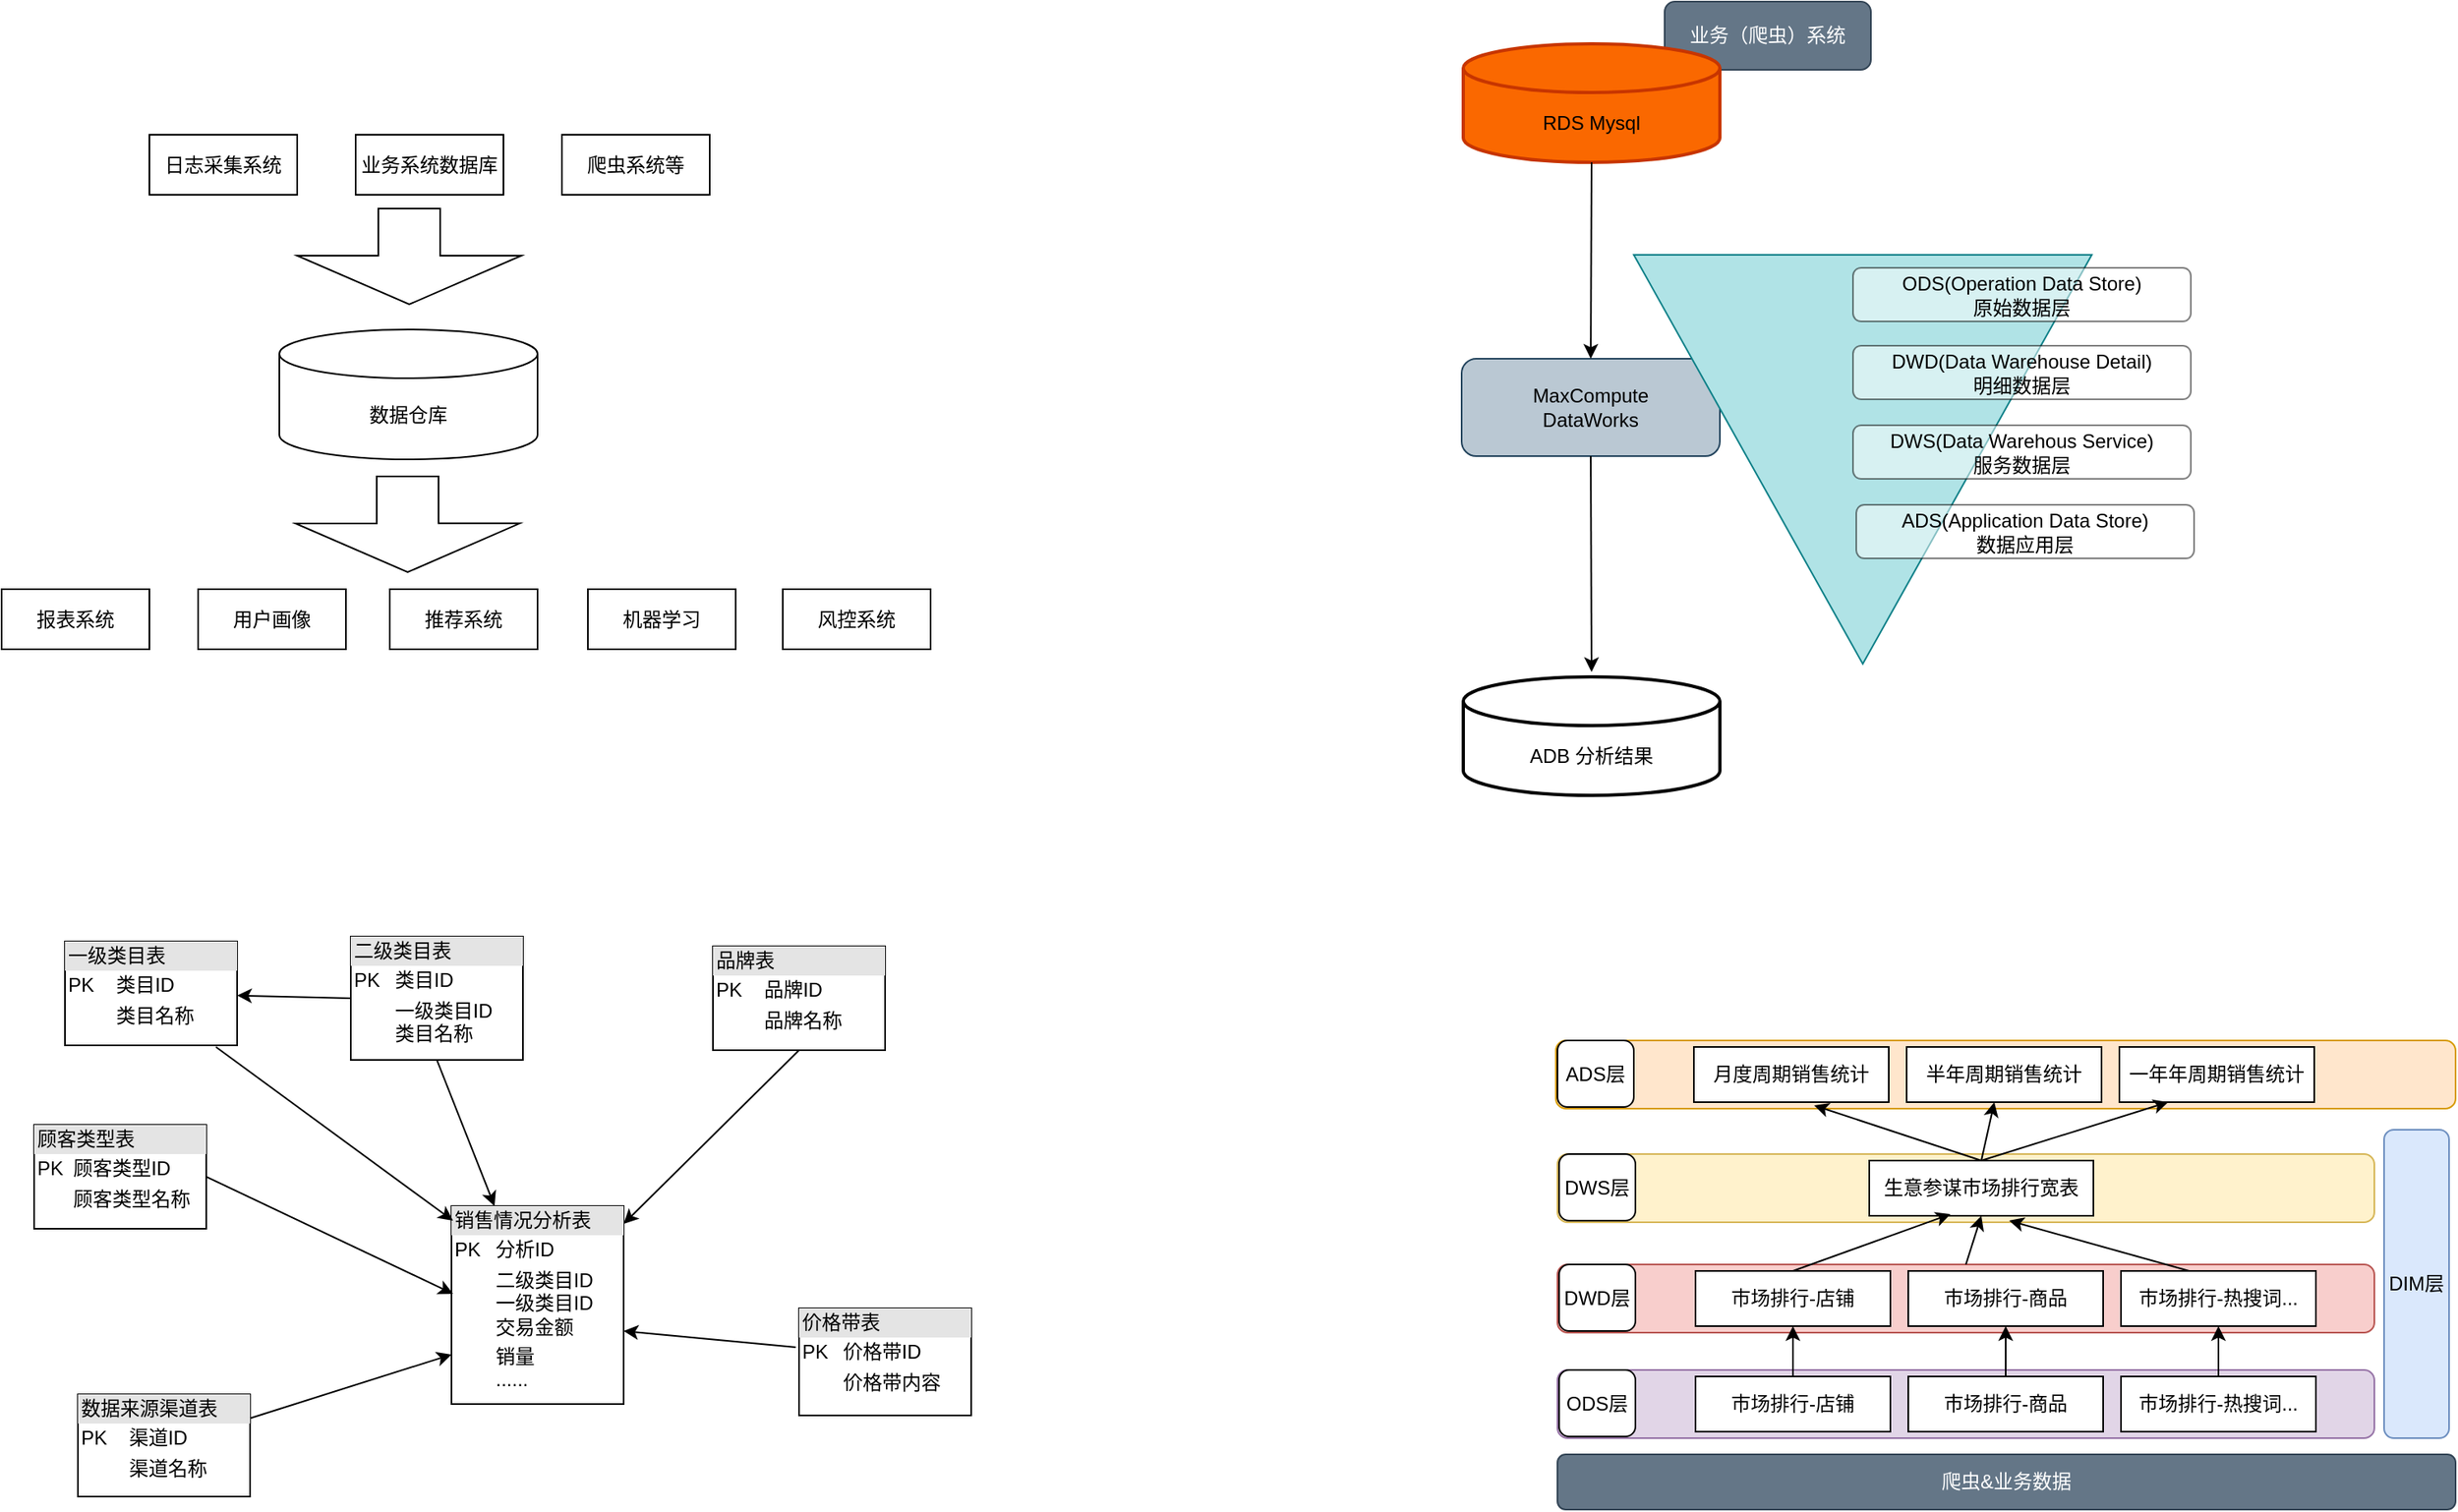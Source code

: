 <mxfile version="21.6.2" type="github">
  <diagram name="第 1 页" id="Camr7XsZ0Y0K7MddpfSk">
    <mxGraphModel dx="1434" dy="756" grid="0" gridSize="10" guides="1" tooltips="1" connect="1" arrows="1" fold="1" page="1" pageScale="1" pageWidth="1920" pageHeight="1200" math="0" shadow="0">
      <root>
        <mxCell id="0" />
        <mxCell id="1" parent="0" />
        <mxCell id="yPJUKPhEiXUpKDeNURGP-23" value="" style="rounded=1;whiteSpace=wrap;html=1;fillColor=#ffe6cc;strokeColor=#d79b00;" parent="1" vertex="1">
          <mxGeometry x="1076" y="718" width="554" height="42" as="geometry" />
        </mxCell>
        <mxCell id="FXYnp829lOooSJC_CmGT-1" value="业务系统数据库" style="rounded=0;whiteSpace=wrap;html=1;" parent="1" vertex="1">
          <mxGeometry x="337" y="160" width="91" height="37" as="geometry" />
        </mxCell>
        <mxCell id="FXYnp829lOooSJC_CmGT-2" value="日志采集系统" style="rounded=0;whiteSpace=wrap;html=1;" parent="1" vertex="1">
          <mxGeometry x="210" y="160" width="91" height="37" as="geometry" />
        </mxCell>
        <mxCell id="FXYnp829lOooSJC_CmGT-3" value="爬虫系统等" style="rounded=0;whiteSpace=wrap;html=1;" parent="1" vertex="1">
          <mxGeometry x="464" y="160" width="91" height="37" as="geometry" />
        </mxCell>
        <mxCell id="FXYnp829lOooSJC_CmGT-5" value="" style="shape=flexArrow;endArrow=classic;html=1;rounded=0;endWidth=99.048;endSize=9.686;width=38.095;" parent="1" edge="1">
          <mxGeometry width="50" height="50" relative="1" as="geometry">
            <mxPoint x="370" y="205" as="sourcePoint" />
            <mxPoint x="370" y="265" as="targetPoint" />
          </mxGeometry>
        </mxCell>
        <mxCell id="FXYnp829lOooSJC_CmGT-6" value="数据仓库" style="shape=cylinder3;whiteSpace=wrap;html=1;boundedLbl=1;backgroundOutline=1;size=15;" parent="1" vertex="1">
          <mxGeometry x="290" y="280" width="159" height="80" as="geometry" />
        </mxCell>
        <mxCell id="FXYnp829lOooSJC_CmGT-7" value="" style="shape=flexArrow;endArrow=classic;html=1;rounded=0;endWidth=99.048;endSize=9.686;width=38.095;" parent="1" edge="1">
          <mxGeometry width="50" height="50" relative="1" as="geometry">
            <mxPoint x="369" y="370" as="sourcePoint" />
            <mxPoint x="369.02" y="430" as="targetPoint" />
          </mxGeometry>
        </mxCell>
        <mxCell id="FXYnp829lOooSJC_CmGT-8" value="报表系统" style="rounded=0;whiteSpace=wrap;html=1;" parent="1" vertex="1">
          <mxGeometry x="119" y="440" width="91" height="37" as="geometry" />
        </mxCell>
        <mxCell id="FXYnp829lOooSJC_CmGT-9" value="用户画像" style="rounded=0;whiteSpace=wrap;html=1;" parent="1" vertex="1">
          <mxGeometry x="240" y="440" width="91" height="37" as="geometry" />
        </mxCell>
        <mxCell id="FXYnp829lOooSJC_CmGT-10" value="推荐系统" style="rounded=0;whiteSpace=wrap;html=1;" parent="1" vertex="1">
          <mxGeometry x="358" y="440" width="91" height="37" as="geometry" />
        </mxCell>
        <mxCell id="FXYnp829lOooSJC_CmGT-11" value="机器学习" style="rounded=0;whiteSpace=wrap;html=1;" parent="1" vertex="1">
          <mxGeometry x="480" y="440" width="91" height="37" as="geometry" />
        </mxCell>
        <mxCell id="FXYnp829lOooSJC_CmGT-12" value="风控系统" style="rounded=0;whiteSpace=wrap;html=1;" parent="1" vertex="1">
          <mxGeometry x="600" y="440" width="91" height="37" as="geometry" />
        </mxCell>
        <mxCell id="FXYnp829lOooSJC_CmGT-14" value="ADB 分析结果" style="shape=cylinder3;whiteSpace=wrap;html=1;boundedLbl=1;backgroundOutline=1;size=15;strokeWidth=2;" parent="1" vertex="1">
          <mxGeometry x="1019" y="494" width="158" height="73" as="geometry" />
        </mxCell>
        <mxCell id="FXYnp829lOooSJC_CmGT-15" value="MaxCompute&lt;br&gt;DataWorks" style="rounded=1;whiteSpace=wrap;html=1;fillColor=#bac8d3;strokeColor=#23445d;" parent="1" vertex="1">
          <mxGeometry x="1018" y="298" width="159" height="60" as="geometry" />
        </mxCell>
        <mxCell id="FXYnp829lOooSJC_CmGT-16" value="" style="triangle;whiteSpace=wrap;html=1;direction=south;fillColor=#b0e3e6;strokeColor=#0e8088;" parent="1" vertex="1">
          <mxGeometry x="1124" y="234" width="282" height="252" as="geometry" />
        </mxCell>
        <mxCell id="FXYnp829lOooSJC_CmGT-17" value="业务（爬虫）系统" style="rounded=1;whiteSpace=wrap;html=1;fillColor=#647687;fontColor=#ffffff;strokeColor=#314354;" parent="1" vertex="1">
          <mxGeometry x="1143" y="78" width="127" height="42" as="geometry" />
        </mxCell>
        <mxCell id="FXYnp829lOooSJC_CmGT-13" value="RDS Mysql" style="shape=cylinder3;whiteSpace=wrap;html=1;boundedLbl=1;backgroundOutline=1;size=15;fillColor=#fa6800;fontColor=#000000;strokeColor=#C73500;strokeWidth=2;" parent="1" vertex="1">
          <mxGeometry x="1019" y="104" width="158" height="73" as="geometry" />
        </mxCell>
        <mxCell id="FXYnp829lOooSJC_CmGT-18" value="ODS(Operation Data Store)&lt;br&gt;原始数据层" style="rounded=1;whiteSpace=wrap;html=1;opacity=50;" parent="1" vertex="1">
          <mxGeometry x="1259" y="242" width="208" height="33" as="geometry" />
        </mxCell>
        <mxCell id="FXYnp829lOooSJC_CmGT-19" value="DWD(Data Warehouse Detail)&lt;br&gt;明细数据层" style="rounded=1;whiteSpace=wrap;html=1;opacity=50;" parent="1" vertex="1">
          <mxGeometry x="1259" y="290" width="208" height="33" as="geometry" />
        </mxCell>
        <mxCell id="FXYnp829lOooSJC_CmGT-20" value="DWS(Data Warehous Service)&lt;br&gt;服务数据层" style="rounded=1;whiteSpace=wrap;html=1;opacity=50;" parent="1" vertex="1">
          <mxGeometry x="1259" y="339" width="208" height="33" as="geometry" />
        </mxCell>
        <mxCell id="FXYnp829lOooSJC_CmGT-21" value="ADS(Application Data Store)&lt;br&gt;数据应用层" style="rounded=1;whiteSpace=wrap;html=1;opacity=50;" parent="1" vertex="1">
          <mxGeometry x="1261" y="388" width="208" height="33" as="geometry" />
        </mxCell>
        <mxCell id="FXYnp829lOooSJC_CmGT-22" value="" style="endArrow=classic;html=1;rounded=0;exitX=0.5;exitY=1;exitDx=0;exitDy=0;exitPerimeter=0;entryX=0.5;entryY=0;entryDx=0;entryDy=0;" parent="1" source="FXYnp829lOooSJC_CmGT-13" target="FXYnp829lOooSJC_CmGT-15" edge="1">
          <mxGeometry width="50" height="50" relative="1" as="geometry">
            <mxPoint x="1036" y="414" as="sourcePoint" />
            <mxPoint x="1086" y="364" as="targetPoint" />
          </mxGeometry>
        </mxCell>
        <mxCell id="FXYnp829lOooSJC_CmGT-23" value="" style="endArrow=classic;html=1;rounded=0;exitX=0.5;exitY=1;exitDx=0;exitDy=0;" parent="1" source="FXYnp829lOooSJC_CmGT-15" edge="1">
          <mxGeometry width="50" height="50" relative="1" as="geometry">
            <mxPoint x="1108" y="187" as="sourcePoint" />
            <mxPoint x="1098" y="491" as="targetPoint" />
          </mxGeometry>
        </mxCell>
        <mxCell id="yPJUKPhEiXUpKDeNURGP-5" value="&lt;div style=&quot;box-sizing:border-box;width:100%;background:#e4e4e4;padding:2px;&quot;&gt;销售情况分析表&lt;/div&gt;&lt;table style=&quot;width:100%;font-size:1em;&quot; cellpadding=&quot;2&quot; cellspacing=&quot;0&quot;&gt;&lt;tbody&gt;&lt;tr&gt;&lt;td&gt;PK&lt;/td&gt;&lt;td&gt;分析ID&lt;/td&gt;&lt;/tr&gt;&lt;tr&gt;&lt;td&gt;&lt;br&gt;&lt;/td&gt;&lt;td&gt;二级类目ID&lt;br&gt;一级类目ID&lt;br&gt;交易金额&lt;/td&gt;&lt;/tr&gt;&lt;tr&gt;&lt;td&gt;&lt;/td&gt;&lt;td&gt;销量&lt;br&gt;......&lt;/td&gt;&lt;/tr&gt;&lt;/tbody&gt;&lt;/table&gt;" style="verticalAlign=top;align=left;overflow=fill;html=1;whiteSpace=wrap;" parent="1" vertex="1">
          <mxGeometry x="396" y="820" width="106" height="122" as="geometry" />
        </mxCell>
        <mxCell id="yPJUKPhEiXUpKDeNURGP-6" value="&lt;div style=&quot;box-sizing:border-box;width:100%;background:#e4e4e4;padding:2px;&quot;&gt;顾客类型表&lt;/div&gt;&lt;table style=&quot;width:100%;font-size:1em;&quot; cellpadding=&quot;2&quot; cellspacing=&quot;0&quot;&gt;&lt;tbody&gt;&lt;tr&gt;&lt;td&gt;PK&lt;/td&gt;&lt;td&gt;顾客类型ID&lt;/td&gt;&lt;/tr&gt;&lt;tr&gt;&lt;td&gt;&lt;br&gt;&lt;/td&gt;&lt;td&gt;顾客类型名称&lt;/td&gt;&lt;/tr&gt;&lt;tr&gt;&lt;td&gt;&lt;/td&gt;&lt;td&gt;&lt;br&gt;&lt;/td&gt;&lt;/tr&gt;&lt;/tbody&gt;&lt;/table&gt;" style="verticalAlign=top;align=left;overflow=fill;html=1;whiteSpace=wrap;" parent="1" vertex="1">
          <mxGeometry x="139" y="770" width="106" height="64" as="geometry" />
        </mxCell>
        <mxCell id="yPJUKPhEiXUpKDeNURGP-7" value="&lt;div style=&quot;box-sizing:border-box;width:100%;background:#e4e4e4;padding:2px;&quot;&gt;二级类目表&lt;/div&gt;&lt;table style=&quot;width:100%;font-size:1em;&quot; cellpadding=&quot;2&quot; cellspacing=&quot;0&quot;&gt;&lt;tbody&gt;&lt;tr&gt;&lt;td&gt;PK&lt;/td&gt;&lt;td&gt;类目ID&lt;/td&gt;&lt;/tr&gt;&lt;tr&gt;&lt;td&gt;&lt;br&gt;&lt;/td&gt;&lt;td&gt;一级类目ID&lt;br&gt;类目名称&lt;/td&gt;&lt;/tr&gt;&lt;tr&gt;&lt;td&gt;&lt;/td&gt;&lt;td&gt;&lt;br&gt;&lt;/td&gt;&lt;/tr&gt;&lt;/tbody&gt;&lt;/table&gt;" style="verticalAlign=top;align=left;overflow=fill;html=1;whiteSpace=wrap;" parent="1" vertex="1">
          <mxGeometry x="334" y="654" width="106" height="76" as="geometry" />
        </mxCell>
        <mxCell id="yPJUKPhEiXUpKDeNURGP-8" value="&lt;div style=&quot;box-sizing:border-box;width:100%;background:#e4e4e4;padding:2px;&quot;&gt;品牌表&lt;/div&gt;&lt;table style=&quot;width:100%;font-size:1em;&quot; cellpadding=&quot;2&quot; cellspacing=&quot;0&quot;&gt;&lt;tbody&gt;&lt;tr&gt;&lt;td&gt;PK&lt;/td&gt;&lt;td&gt;品牌ID&lt;/td&gt;&lt;/tr&gt;&lt;tr&gt;&lt;td&gt;&lt;br&gt;&lt;/td&gt;&lt;td&gt;品牌名称&lt;/td&gt;&lt;/tr&gt;&lt;tr&gt;&lt;td&gt;&lt;/td&gt;&lt;td&gt;&lt;br&gt;&lt;/td&gt;&lt;/tr&gt;&lt;/tbody&gt;&lt;/table&gt;" style="verticalAlign=top;align=left;overflow=fill;html=1;whiteSpace=wrap;" parent="1" vertex="1">
          <mxGeometry x="557" y="660" width="106" height="64" as="geometry" />
        </mxCell>
        <mxCell id="yPJUKPhEiXUpKDeNURGP-10" value="&lt;div style=&quot;box-sizing:border-box;width:100%;background:#e4e4e4;padding:2px;&quot;&gt;数据来源渠道表&lt;/div&gt;&lt;table style=&quot;width:100%;font-size:1em;&quot; cellpadding=&quot;2&quot; cellspacing=&quot;0&quot;&gt;&lt;tbody&gt;&lt;tr&gt;&lt;td&gt;PK&lt;/td&gt;&lt;td&gt;渠道ID&lt;/td&gt;&lt;/tr&gt;&lt;tr&gt;&lt;td&gt;&lt;br&gt;&lt;/td&gt;&lt;td&gt;渠道名称&lt;/td&gt;&lt;/tr&gt;&lt;tr&gt;&lt;td&gt;&lt;/td&gt;&lt;td&gt;&lt;br&gt;&lt;/td&gt;&lt;/tr&gt;&lt;/tbody&gt;&lt;/table&gt;" style="verticalAlign=top;align=left;overflow=fill;html=1;whiteSpace=wrap;" parent="1" vertex="1">
          <mxGeometry x="166" y="936" width="106" height="63" as="geometry" />
        </mxCell>
        <mxCell id="yPJUKPhEiXUpKDeNURGP-12" value="&lt;div style=&quot;box-sizing:border-box;width:100%;background:#e4e4e4;padding:2px;&quot;&gt;价格带表&lt;/div&gt;&lt;table style=&quot;width:100%;font-size:1em;&quot; cellpadding=&quot;2&quot; cellspacing=&quot;0&quot;&gt;&lt;tbody&gt;&lt;tr&gt;&lt;td&gt;PK&lt;/td&gt;&lt;td&gt;价格带ID&lt;/td&gt;&lt;/tr&gt;&lt;tr&gt;&lt;td&gt;&lt;br&gt;&lt;/td&gt;&lt;td&gt;价格带内容&lt;/td&gt;&lt;/tr&gt;&lt;tr&gt;&lt;td&gt;&lt;/td&gt;&lt;td&gt;&lt;br&gt;&lt;/td&gt;&lt;/tr&gt;&lt;/tbody&gt;&lt;/table&gt;" style="verticalAlign=top;align=left;overflow=fill;html=1;whiteSpace=wrap;" parent="1" vertex="1">
          <mxGeometry x="610" y="883" width="106" height="66" as="geometry" />
        </mxCell>
        <mxCell id="yPJUKPhEiXUpKDeNURGP-14" value="&lt;div style=&quot;box-sizing:border-box;width:100%;background:#e4e4e4;padding:2px;&quot;&gt;一级类目表&lt;/div&gt;&lt;table style=&quot;width:100%;font-size:1em;&quot; cellpadding=&quot;2&quot; cellspacing=&quot;0&quot;&gt;&lt;tbody&gt;&lt;tr&gt;&lt;td&gt;PK&lt;/td&gt;&lt;td&gt;类目ID&lt;/td&gt;&lt;/tr&gt;&lt;tr&gt;&lt;td&gt;&lt;br&gt;&lt;/td&gt;&lt;td&gt;类目名称&lt;/td&gt;&lt;/tr&gt;&lt;tr&gt;&lt;td&gt;&lt;/td&gt;&lt;td&gt;&lt;br&gt;&lt;/td&gt;&lt;/tr&gt;&lt;/tbody&gt;&lt;/table&gt;" style="verticalAlign=top;align=left;overflow=fill;html=1;whiteSpace=wrap;" parent="1" vertex="1">
          <mxGeometry x="158" y="657" width="106" height="64" as="geometry" />
        </mxCell>
        <mxCell id="yPJUKPhEiXUpKDeNURGP-15" value="" style="endArrow=classic;html=1;rounded=0;exitX=0.5;exitY=1;exitDx=0;exitDy=0;entryX=1;entryY=0.09;entryDx=0;entryDy=0;entryPerimeter=0;" parent="1" source="yPJUKPhEiXUpKDeNURGP-8" target="yPJUKPhEiXUpKDeNURGP-5" edge="1">
          <mxGeometry width="50" height="50" relative="1" as="geometry">
            <mxPoint x="610" y="820" as="sourcePoint" />
            <mxPoint x="660" y="770" as="targetPoint" />
          </mxGeometry>
        </mxCell>
        <mxCell id="yPJUKPhEiXUpKDeNURGP-16" value="" style="endArrow=classic;html=1;rounded=0;exitX=-0.019;exitY=0.364;exitDx=0;exitDy=0;entryX=1;entryY=0.631;entryDx=0;entryDy=0;entryPerimeter=0;exitPerimeter=0;" parent="1" source="yPJUKPhEiXUpKDeNURGP-12" target="yPJUKPhEiXUpKDeNURGP-5" edge="1">
          <mxGeometry width="50" height="50" relative="1" as="geometry">
            <mxPoint x="620" y="734" as="sourcePoint" />
            <mxPoint x="512" y="841" as="targetPoint" />
          </mxGeometry>
        </mxCell>
        <mxCell id="yPJUKPhEiXUpKDeNURGP-17" value="" style="endArrow=classic;html=1;rounded=0;entryX=0;entryY=0.75;entryDx=0;entryDy=0;" parent="1" source="yPJUKPhEiXUpKDeNURGP-10" target="yPJUKPhEiXUpKDeNURGP-5" edge="1">
          <mxGeometry width="50" height="50" relative="1" as="geometry">
            <mxPoint x="618" y="917" as="sourcePoint" />
            <mxPoint x="512" y="907" as="targetPoint" />
          </mxGeometry>
        </mxCell>
        <mxCell id="yPJUKPhEiXUpKDeNURGP-18" value="" style="endArrow=classic;html=1;rounded=0;entryX=0.009;entryY=0.443;entryDx=0;entryDy=0;exitX=1;exitY=0.5;exitDx=0;exitDy=0;entryPerimeter=0;" parent="1" source="yPJUKPhEiXUpKDeNURGP-6" target="yPJUKPhEiXUpKDeNURGP-5" edge="1">
          <mxGeometry width="50" height="50" relative="1" as="geometry">
            <mxPoint x="282" y="961" as="sourcePoint" />
            <mxPoint x="406" y="922" as="targetPoint" />
          </mxGeometry>
        </mxCell>
        <mxCell id="yPJUKPhEiXUpKDeNURGP-19" value="" style="endArrow=classic;html=1;rounded=0;entryX=0.25;entryY=0;entryDx=0;entryDy=0;exitX=0.5;exitY=1;exitDx=0;exitDy=0;" parent="1" source="yPJUKPhEiXUpKDeNURGP-7" target="yPJUKPhEiXUpKDeNURGP-5" edge="1">
          <mxGeometry width="50" height="50" relative="1" as="geometry">
            <mxPoint x="255" y="812" as="sourcePoint" />
            <mxPoint x="407" y="884" as="targetPoint" />
          </mxGeometry>
        </mxCell>
        <mxCell id="yPJUKPhEiXUpKDeNURGP-20" value="" style="endArrow=classic;html=1;rounded=0;entryX=0.009;entryY=0.074;entryDx=0;entryDy=0;exitX=0.877;exitY=1.016;exitDx=0;exitDy=0;exitPerimeter=0;entryPerimeter=0;" parent="1" source="yPJUKPhEiXUpKDeNURGP-14" target="yPJUKPhEiXUpKDeNURGP-5" edge="1">
          <mxGeometry width="50" height="50" relative="1" as="geometry">
            <mxPoint x="397" y="740" as="sourcePoint" />
            <mxPoint x="433" y="830" as="targetPoint" />
          </mxGeometry>
        </mxCell>
        <mxCell id="yPJUKPhEiXUpKDeNURGP-21" value="" style="endArrow=classic;html=1;rounded=0;exitX=0;exitY=0.5;exitDx=0;exitDy=0;" parent="1" source="yPJUKPhEiXUpKDeNURGP-7" target="yPJUKPhEiXUpKDeNURGP-14" edge="1">
          <mxGeometry width="50" height="50" relative="1" as="geometry">
            <mxPoint x="261" y="732" as="sourcePoint" />
            <mxPoint x="407" y="839" as="targetPoint" />
          </mxGeometry>
        </mxCell>
        <mxCell id="yPJUKPhEiXUpKDeNURGP-22" value="ADS层" style="rounded=1;whiteSpace=wrap;html=1;" parent="1" vertex="1">
          <mxGeometry x="1077" y="718" width="47" height="41" as="geometry" />
        </mxCell>
        <mxCell id="yPJUKPhEiXUpKDeNURGP-24" value="月度周期销售统计" style="rounded=0;whiteSpace=wrap;html=1;" parent="1" vertex="1">
          <mxGeometry x="1161" y="722" width="120" height="34" as="geometry" />
        </mxCell>
        <mxCell id="yPJUKPhEiXUpKDeNURGP-25" value="半年周期销售统计" style="rounded=0;whiteSpace=wrap;html=1;" parent="1" vertex="1">
          <mxGeometry x="1292" y="722" width="120" height="34" as="geometry" />
        </mxCell>
        <mxCell id="yPJUKPhEiXUpKDeNURGP-26" value="一年年周期销售统计" style="rounded=0;whiteSpace=wrap;html=1;" parent="1" vertex="1">
          <mxGeometry x="1423" y="722" width="120" height="34" as="geometry" />
        </mxCell>
        <mxCell id="yPJUKPhEiXUpKDeNURGP-28" value="" style="rounded=1;whiteSpace=wrap;html=1;fillColor=#fff2cc;strokeColor=#d6b656;" parent="1" vertex="1">
          <mxGeometry x="1077" y="788" width="503" height="42" as="geometry" />
        </mxCell>
        <mxCell id="yPJUKPhEiXUpKDeNURGP-29" value="DWS层" style="rounded=1;whiteSpace=wrap;html=1;" parent="1" vertex="1">
          <mxGeometry x="1078" y="788" width="47" height="41" as="geometry" />
        </mxCell>
        <mxCell id="yPJUKPhEiXUpKDeNURGP-31" value="生意参谋市场排行宽表" style="rounded=0;whiteSpace=wrap;html=1;" parent="1" vertex="1">
          <mxGeometry x="1269" y="792" width="138" height="34" as="geometry" />
        </mxCell>
        <mxCell id="yPJUKPhEiXUpKDeNURGP-33" value="" style="rounded=1;whiteSpace=wrap;html=1;fillColor=#f8cecc;strokeColor=#b85450;" parent="1" vertex="1">
          <mxGeometry x="1077" y="856" width="503" height="42" as="geometry" />
        </mxCell>
        <mxCell id="yPJUKPhEiXUpKDeNURGP-34" value="DWD层" style="rounded=1;whiteSpace=wrap;html=1;" parent="1" vertex="1">
          <mxGeometry x="1078" y="856" width="47" height="41" as="geometry" />
        </mxCell>
        <mxCell id="yPJUKPhEiXUpKDeNURGP-35" value="市场排行-店铺" style="rounded=0;whiteSpace=wrap;html=1;" parent="1" vertex="1">
          <mxGeometry x="1162" y="860" width="120" height="34" as="geometry" />
        </mxCell>
        <mxCell id="yPJUKPhEiXUpKDeNURGP-36" value="市场排行-商品" style="rounded=0;whiteSpace=wrap;html=1;" parent="1" vertex="1">
          <mxGeometry x="1293" y="860" width="120" height="34" as="geometry" />
        </mxCell>
        <mxCell id="yPJUKPhEiXUpKDeNURGP-37" value="市场排行-热搜词..." style="rounded=0;whiteSpace=wrap;html=1;" parent="1" vertex="1">
          <mxGeometry x="1424" y="860" width="120" height="34" as="geometry" />
        </mxCell>
        <mxCell id="yPJUKPhEiXUpKDeNURGP-38" value="" style="rounded=1;whiteSpace=wrap;html=1;fillColor=#e1d5e7;strokeColor=#9673a6;" parent="1" vertex="1">
          <mxGeometry x="1077" y="921" width="503" height="42" as="geometry" />
        </mxCell>
        <mxCell id="yPJUKPhEiXUpKDeNURGP-39" value="ODS层" style="rounded=1;whiteSpace=wrap;html=1;" parent="1" vertex="1">
          <mxGeometry x="1078" y="921" width="47" height="41" as="geometry" />
        </mxCell>
        <mxCell id="yPJUKPhEiXUpKDeNURGP-40" value="市场排行-店铺" style="rounded=0;whiteSpace=wrap;html=1;" parent="1" vertex="1">
          <mxGeometry x="1162" y="925" width="120" height="34" as="geometry" />
        </mxCell>
        <mxCell id="yPJUKPhEiXUpKDeNURGP-41" value="市场排行-商品" style="rounded=0;whiteSpace=wrap;html=1;" parent="1" vertex="1">
          <mxGeometry x="1293" y="925" width="120" height="34" as="geometry" />
        </mxCell>
        <mxCell id="yPJUKPhEiXUpKDeNURGP-42" value="市场排行-热搜词..." style="rounded=0;whiteSpace=wrap;html=1;" parent="1" vertex="1">
          <mxGeometry x="1424" y="925" width="120" height="34" as="geometry" />
        </mxCell>
        <mxCell id="yPJUKPhEiXUpKDeNURGP-43" value="爬虫&amp;amp;业务数据" style="rounded=1;whiteSpace=wrap;html=1;fillColor=#647687;fontColor=#ffffff;strokeColor=#314354;" parent="1" vertex="1">
          <mxGeometry x="1077" y="973" width="553" height="34" as="geometry" />
        </mxCell>
        <mxCell id="yPJUKPhEiXUpKDeNURGP-44" value="" style="endArrow=classic;html=1;rounded=0;entryX=0.617;entryY=1.059;entryDx=0;entryDy=0;entryPerimeter=0;exitX=0.5;exitY=0;exitDx=0;exitDy=0;" parent="1" source="yPJUKPhEiXUpKDeNURGP-31" target="yPJUKPhEiXUpKDeNURGP-24" edge="1">
          <mxGeometry width="50" height="50" relative="1" as="geometry">
            <mxPoint x="1311" y="796" as="sourcePoint" />
            <mxPoint x="1429" y="785" as="targetPoint" />
          </mxGeometry>
        </mxCell>
        <mxCell id="yPJUKPhEiXUpKDeNURGP-45" value="" style="endArrow=classic;html=1;rounded=0;entryX=0.45;entryY=1;entryDx=0;entryDy=0;entryPerimeter=0;exitX=0.5;exitY=0;exitDx=0;exitDy=0;" parent="1" source="yPJUKPhEiXUpKDeNURGP-31" target="yPJUKPhEiXUpKDeNURGP-25" edge="1">
          <mxGeometry width="50" height="50" relative="1" as="geometry">
            <mxPoint x="1321" y="806" as="sourcePoint" />
            <mxPoint x="1245" y="768" as="targetPoint" />
          </mxGeometry>
        </mxCell>
        <mxCell id="yPJUKPhEiXUpKDeNURGP-46" value="" style="endArrow=classic;html=1;rounded=0;entryX=0.25;entryY=1;entryDx=0;entryDy=0;exitX=0.5;exitY=0;exitDx=0;exitDy=0;" parent="1" source="yPJUKPhEiXUpKDeNURGP-31" target="yPJUKPhEiXUpKDeNURGP-26" edge="1">
          <mxGeometry width="50" height="50" relative="1" as="geometry">
            <mxPoint x="1380" y="797" as="sourcePoint" />
            <mxPoint x="1255" y="778" as="targetPoint" />
          </mxGeometry>
        </mxCell>
        <mxCell id="yPJUKPhEiXUpKDeNURGP-47" value="" style="endArrow=classic;html=1;rounded=0;entryX=0.362;entryY=0.971;entryDx=0;entryDy=0;entryPerimeter=0;exitX=0.5;exitY=0;exitDx=0;exitDy=0;" parent="1" source="yPJUKPhEiXUpKDeNURGP-35" target="yPJUKPhEiXUpKDeNURGP-31" edge="1">
          <mxGeometry width="50" height="50" relative="1" as="geometry">
            <mxPoint x="1300" y="851" as="sourcePoint" />
            <mxPoint x="1265" y="788" as="targetPoint" />
          </mxGeometry>
        </mxCell>
        <mxCell id="yPJUKPhEiXUpKDeNURGP-48" value="" style="endArrow=classic;html=1;rounded=0;entryX=0.5;entryY=1;entryDx=0;entryDy=0;exitX=0.5;exitY=0;exitDx=0;exitDy=0;" parent="1" source="yPJUKPhEiXUpKDeNURGP-33" target="yPJUKPhEiXUpKDeNURGP-31" edge="1">
          <mxGeometry width="50" height="50" relative="1" as="geometry">
            <mxPoint x="1317" y="851" as="sourcePoint" />
            <mxPoint x="1275" y="798" as="targetPoint" />
          </mxGeometry>
        </mxCell>
        <mxCell id="yPJUKPhEiXUpKDeNURGP-49" value="" style="endArrow=classic;html=1;rounded=0;exitX=0.35;exitY=0;exitDx=0;exitDy=0;exitPerimeter=0;entryX=0.553;entryY=0.976;entryDx=0;entryDy=0;entryPerimeter=0;" parent="1" source="yPJUKPhEiXUpKDeNURGP-37" target="yPJUKPhEiXUpKDeNURGP-28" edge="1">
          <mxGeometry width="50" height="50" relative="1" as="geometry">
            <mxPoint x="1347" y="837" as="sourcePoint" />
            <mxPoint x="1484" y="842" as="targetPoint" />
          </mxGeometry>
        </mxCell>
        <mxCell id="yPJUKPhEiXUpKDeNURGP-50" value="" style="endArrow=classic;html=1;rounded=0;entryX=0.5;entryY=1;entryDx=0;entryDy=0;exitX=0.5;exitY=0;exitDx=0;exitDy=0;" parent="1" source="yPJUKPhEiXUpKDeNURGP-40" target="yPJUKPhEiXUpKDeNURGP-35" edge="1">
          <mxGeometry width="50" height="50" relative="1" as="geometry">
            <mxPoint x="1339" y="866" as="sourcePoint" />
            <mxPoint x="1348" y="836" as="targetPoint" />
          </mxGeometry>
        </mxCell>
        <mxCell id="yPJUKPhEiXUpKDeNURGP-51" value="" style="endArrow=classic;html=1;rounded=0;entryX=0.5;entryY=1;entryDx=0;entryDy=0;exitX=0.5;exitY=0;exitDx=0;exitDy=0;" parent="1" source="yPJUKPhEiXUpKDeNURGP-41" target="yPJUKPhEiXUpKDeNURGP-36" edge="1">
          <mxGeometry width="50" height="50" relative="1" as="geometry">
            <mxPoint x="1232" y="935" as="sourcePoint" />
            <mxPoint x="1232" y="904" as="targetPoint" />
          </mxGeometry>
        </mxCell>
        <mxCell id="yPJUKPhEiXUpKDeNURGP-52" value="" style="endArrow=classic;html=1;rounded=0;entryX=0.5;entryY=1;entryDx=0;entryDy=0;exitX=0.5;exitY=0;exitDx=0;exitDy=0;" parent="1" source="yPJUKPhEiXUpKDeNURGP-42" target="yPJUKPhEiXUpKDeNURGP-37" edge="1">
          <mxGeometry width="50" height="50" relative="1" as="geometry">
            <mxPoint x="1363" y="935" as="sourcePoint" />
            <mxPoint x="1363" y="904" as="targetPoint" />
          </mxGeometry>
        </mxCell>
        <mxCell id="AMPBHtdm_KP_qxtY2nkf-1" value="DIM层" style="rounded=1;whiteSpace=wrap;html=1;fillColor=#dae8fc;strokeColor=#6c8ebf;" vertex="1" parent="1">
          <mxGeometry x="1586" y="773" width="40" height="190" as="geometry" />
        </mxCell>
      </root>
    </mxGraphModel>
  </diagram>
</mxfile>
